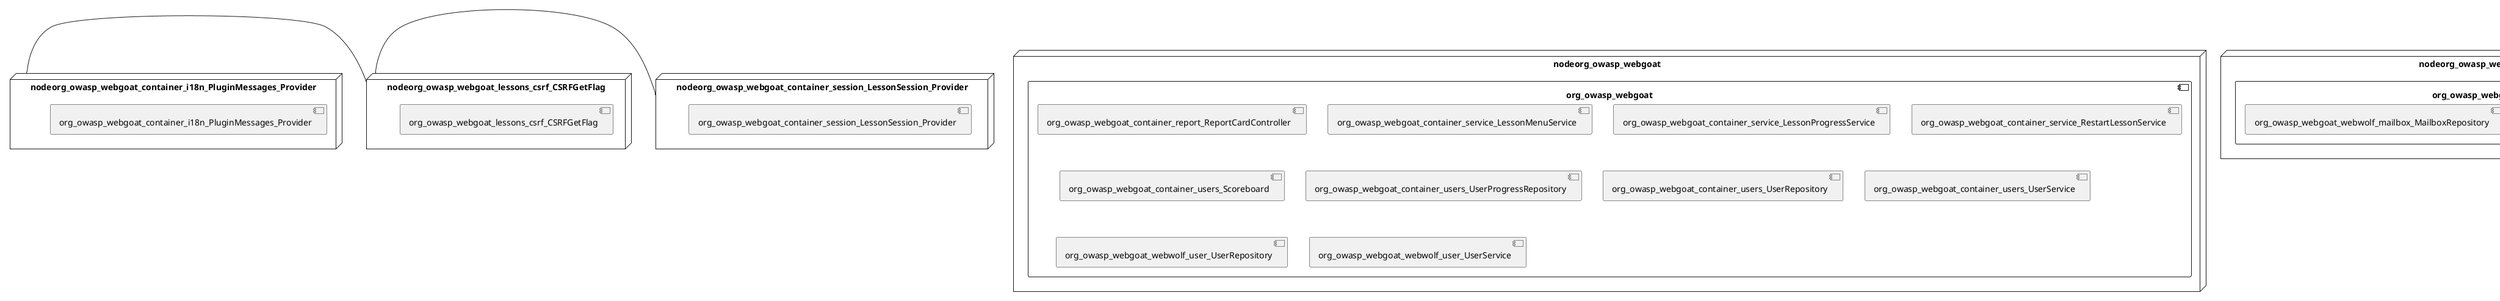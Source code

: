 @startuml
skinparam fixCircleLabelOverlapping true
skinparam componentStyle uml2
node nodeorg_owasp_webgoat {
component org_owasp_webgoat {
[org_owasp_webgoat_container_report_ReportCardController] [[webgoat-webgoat.system#_JgALUtxWEe-5u4FQ7H91Ow]]
[org_owasp_webgoat_container_service_LessonMenuService] [[webgoat-webgoat.system#_JgALUtxWEe-5u4FQ7H91Ow]]
[org_owasp_webgoat_container_service_LessonProgressService] [[webgoat-webgoat.system#_JgALUtxWEe-5u4FQ7H91Ow]]
[org_owasp_webgoat_container_service_RestartLessonService] [[webgoat-webgoat.system#_JgALUtxWEe-5u4FQ7H91Ow]]
[org_owasp_webgoat_container_users_Scoreboard] [[webgoat-webgoat.system#_JgALUtxWEe-5u4FQ7H91Ow]]
[org_owasp_webgoat_container_users_UserProgressRepository] [[webgoat-webgoat.system#_JgALUtxWEe-5u4FQ7H91Ow]]
[org_owasp_webgoat_container_users_UserRepository] [[webgoat-webgoat.system#_JgALUtxWEe-5u4FQ7H91Ow]]
[org_owasp_webgoat_container_users_UserService] [[webgoat-webgoat.system#_JgALUtxWEe-5u4FQ7H91Ow]]
[org_owasp_webgoat_webwolf_user_UserRepository] [[webgoat-webgoat.system#_JgALUtxWEe-5u4FQ7H91Ow]]
[org_owasp_webgoat_webwolf_user_UserService] [[webgoat-webgoat.system#_JgALUtxWEe-5u4FQ7H91Ow]]
}
}
node nodeorg_owasp_webgoat_webwolf_mailbox {
component org_owasp_webgoat_webwolf_mailbox {
[org_owasp_webgoat_webwolf_mailbox_MailboxController] [[webgoat-webgoat.system#_JgALUtxWEe-5u4FQ7H91Ow]]
[org_owasp_webgoat_webwolf_mailbox_MailboxRepository] [[webgoat-webgoat.system#_JgALUtxWEe-5u4FQ7H91Ow]]
}
}
node nodeorg_owasp_webgoat_container_HammerHead {
[org_owasp_webgoat_container_HammerHead] [[webgoat-webgoat.system#_JgALUtxWEe-5u4FQ7H91Ow]]
}
node nodeorg_owasp_webgoat_container_WebWolfRedirect {
[org_owasp_webgoat_container_WebWolfRedirect] [[webgoat-webgoat.system#_JgALUtxWEe-5u4FQ7H91Ow]]
}
node nodeorg_owasp_webgoat_container_controller_StartLesson {
[org_owasp_webgoat_container_controller_StartLesson] [[webgoat-webgoat.system#_JgALUtxWEe-5u4FQ7H91Ow]]
}
node nodeorg_owasp_webgoat_container_controller_Welcome {
[org_owasp_webgoat_container_controller_Welcome] [[webgoat-webgoat.system#_JgALUtxWEe-5u4FQ7H91Ow]]
}
node nodeorg_owasp_webgoat_container_i18n_PluginMessages_Provider {
[org_owasp_webgoat_container_i18n_PluginMessages_Provider] [[webgoat-webgoat.system#_JgALUtxWEe-5u4FQ7H91Ow]]
}
node nodeorg_owasp_webgoat_container_service_EnvironmentService {
[org_owasp_webgoat_container_service_EnvironmentService] [[webgoat-webgoat.system#_JgALUtxWEe-5u4FQ7H91Ow]]
}
node nodeorg_owasp_webgoat_container_service_HintService {
[org_owasp_webgoat_container_service_HintService] [[webgoat-webgoat.system#_JgALUtxWEe-5u4FQ7H91Ow]]
}
node nodeorg_owasp_webgoat_container_service_LabelDebugService {
[org_owasp_webgoat_container_service_LabelDebugService] [[webgoat-webgoat.system#_JgALUtxWEe-5u4FQ7H91Ow]]
}
node nodeorg_owasp_webgoat_container_service_LabelService {
[org_owasp_webgoat_container_service_LabelService] [[webgoat-webgoat.system#_JgALUtxWEe-5u4FQ7H91Ow]]
}
node nodeorg_owasp_webgoat_container_service_LessonInfoService {
[org_owasp_webgoat_container_service_LessonInfoService] [[webgoat-webgoat.system#_JgALUtxWEe-5u4FQ7H91Ow]]
}
node nodeorg_owasp_webgoat_container_service_SessionService {
[org_owasp_webgoat_container_service_SessionService] [[webgoat-webgoat.system#_JgALUtxWEe-5u4FQ7H91Ow]]
}
node nodeorg_owasp_webgoat_container_session_LessonSession_Provider {
[org_owasp_webgoat_container_session_LessonSession_Provider] [[webgoat-webgoat.system#_JgALUtxWEe-5u4FQ7H91Ow]]
}
node nodeorg_owasp_webgoat_container_users_RegistrationController {
[org_owasp_webgoat_container_users_RegistrationController] [[webgoat-webgoat.system#_JgALUtxWEe-5u4FQ7H91Ow]]
}
node nodeorg_owasp_webgoat_lessons_authbypass_VerifyAccount {
[org_owasp_webgoat_lessons_authbypass_VerifyAccount] [[webgoat-webgoat.system#_JgALUtxWEe-5u4FQ7H91Ow]]
}
node nodeorg_owasp_webgoat_lessons_bypassrestrictions_BypassRestrictionsFieldRestrictions {
[org_owasp_webgoat_lessons_bypassrestrictions_BypassRestrictionsFieldRestrictions] [[webgoat-webgoat.system#_JgALUtxWEe-5u4FQ7H91Ow]]
}
node nodeorg_owasp_webgoat_lessons_bypassrestrictions_BypassRestrictionsFrontendValidation {
[org_owasp_webgoat_lessons_bypassrestrictions_BypassRestrictionsFrontendValidation] [[webgoat-webgoat.system#_JgALUtxWEe-5u4FQ7H91Ow]]
}
node nodeorg_owasp_webgoat_lessons_challenges_FlagController {
[org_owasp_webgoat_lessons_challenges_FlagController] [[webgoat-webgoat.system#_JgALUtxWEe-5u4FQ7H91Ow]]
}
node nodeorg_owasp_webgoat_lessons_challenges_challenge1_Assignment1 {
[org_owasp_webgoat_lessons_challenges_challenge1_Assignment1] [[webgoat-webgoat.system#_JgALUtxWEe-5u4FQ7H91Ow]]
}
node nodeorg_owasp_webgoat_lessons_challenges_challenge1_ImageServlet {
[org_owasp_webgoat_lessons_challenges_challenge1_ImageServlet] [[webgoat-webgoat.system#_JgALUtxWEe-5u4FQ7H91Ow]]
}
node nodeorg_owasp_webgoat_lessons_challenges_challenge5_Assignment5 {
[org_owasp_webgoat_lessons_challenges_challenge5_Assignment5] [[webgoat-webgoat.system#_JgALUtxWEe-5u4FQ7H91Ow]]
}
node nodeorg_owasp_webgoat_lessons_challenges_challenge7_Assignment7 {
[org_owasp_webgoat_lessons_challenges_challenge7_Assignment7] [[webgoat-webgoat.system#_JgALUtxWEe-5u4FQ7H91Ow]]
}
node nodeorg_owasp_webgoat_lessons_challenges_challenge8_Assignment8 {
[org_owasp_webgoat_lessons_challenges_challenge8_Assignment8] [[webgoat-webgoat.system#_JgALUtxWEe-5u4FQ7H91Ow]]
}
node nodeorg_owasp_webgoat_lessons_chromedevtools_NetworkDummy {
[org_owasp_webgoat_lessons_chromedevtools_NetworkDummy] [[webgoat-webgoat.system#_JgALUtxWEe-5u4FQ7H91Ow]]
}
node nodeorg_owasp_webgoat_lessons_chromedevtools_NetworkLesson {
[org_owasp_webgoat_lessons_chromedevtools_NetworkLesson] [[webgoat-webgoat.system#_JgALUtxWEe-5u4FQ7H91Ow]]
}
node nodeorg_owasp_webgoat_lessons_cia_CIAQuiz {
[org_owasp_webgoat_lessons_cia_CIAQuiz] [[webgoat-webgoat.system#_JgALUtxWEe-5u4FQ7H91Ow]]
}
node nodeorg_owasp_webgoat_lessons_clientsidefiltering_ClientSideFilteringAssignment {
[org_owasp_webgoat_lessons_clientsidefiltering_ClientSideFilteringAssignment] [[webgoat-webgoat.system#_JgALUtxWEe-5u4FQ7H91Ow]]
}
node nodeorg_owasp_webgoat_lessons_clientsidefiltering_ClientSideFilteringFreeAssignment {
[org_owasp_webgoat_lessons_clientsidefiltering_ClientSideFilteringFreeAssignment] [[webgoat-webgoat.system#_JgALUtxWEe-5u4FQ7H91Ow]]
}
node nodeorg_owasp_webgoat_lessons_clientsidefiltering_Salaries {
[org_owasp_webgoat_lessons_clientsidefiltering_Salaries] [[webgoat-webgoat.system#_JgALUtxWEe-5u4FQ7H91Ow]]
}
node nodeorg_owasp_webgoat_lessons_clientsidefiltering_ShopEndpoint {
[org_owasp_webgoat_lessons_clientsidefiltering_ShopEndpoint] [[webgoat-webgoat.system#_JgALUtxWEe-5u4FQ7H91Ow]]
}
node nodeorg_owasp_webgoat_lessons_cryptography_EncodingAssignment {
[org_owasp_webgoat_lessons_cryptography_EncodingAssignment] [[webgoat-webgoat.system#_JgALUtxWEe-5u4FQ7H91Ow]]
}
node nodeorg_owasp_webgoat_lessons_cryptography_HashingAssignment {
[org_owasp_webgoat_lessons_cryptography_HashingAssignment] [[webgoat-webgoat.system#_JgALUtxWEe-5u4FQ7H91Ow]]
}
node nodeorg_owasp_webgoat_lessons_cryptography_SecureDefaultsAssignment {
[org_owasp_webgoat_lessons_cryptography_SecureDefaultsAssignment] [[webgoat-webgoat.system#_JgALUtxWEe-5u4FQ7H91Ow]]
}
node nodeorg_owasp_webgoat_lessons_cryptography_SigningAssignment {
[org_owasp_webgoat_lessons_cryptography_SigningAssignment] [[webgoat-webgoat.system#_JgALUtxWEe-5u4FQ7H91Ow]]
}
node nodeorg_owasp_webgoat_lessons_cryptography_XOREncodingAssignment {
[org_owasp_webgoat_lessons_cryptography_XOREncodingAssignment] [[webgoat-webgoat.system#_JgALUtxWEe-5u4FQ7H91Ow]]
}
node nodeorg_owasp_webgoat_lessons_csrf_CSRFConfirmFlag1 {
[org_owasp_webgoat_lessons_csrf_CSRFConfirmFlag1] [[webgoat-webgoat.system#_JgALUtxWEe-5u4FQ7H91Ow]]
}
node nodeorg_owasp_webgoat_lessons_csrf_CSRFFeedback {
[org_owasp_webgoat_lessons_csrf_CSRFFeedback] [[webgoat-webgoat.system#_JgALUtxWEe-5u4FQ7H91Ow]]
}
node nodeorg_owasp_webgoat_lessons_csrf_CSRFGetFlag {
[org_owasp_webgoat_lessons_csrf_CSRFGetFlag] [[webgoat-webgoat.system#_JgALUtxWEe-5u4FQ7H91Ow]]
}
node nodeorg_owasp_webgoat_lessons_csrf_CSRFLogin {
[org_owasp_webgoat_lessons_csrf_CSRFLogin] [[webgoat-webgoat.system#_JgALUtxWEe-5u4FQ7H91Ow]]
}
node nodeorg_owasp_webgoat_lessons_csrf_ForgedReviews {
[org_owasp_webgoat_lessons_csrf_ForgedReviews] [[webgoat-webgoat.system#_JgALUtxWEe-5u4FQ7H91Ow]]
}
node nodeorg_owasp_webgoat_lessons_deserialization_InsecureDeserializationTask {
[org_owasp_webgoat_lessons_deserialization_InsecureDeserializationTask] [[webgoat-webgoat.system#_JgALUtxWEe-5u4FQ7H91Ow]]
}
node nodeorg_owasp_webgoat_lessons_hijacksession_HijackSessionAssignment {
[org_owasp_webgoat_lessons_hijacksession_HijackSessionAssignment] [[webgoat-webgoat.system#_JgALUtxWEe-5u4FQ7H91Ow]]
}
node nodeorg_owasp_webgoat_lessons_htmltampering_HtmlTamperingTask {
[org_owasp_webgoat_lessons_htmltampering_HtmlTamperingTask] [[webgoat-webgoat.system#_JgALUtxWEe-5u4FQ7H91Ow]]
}
node nodeorg_owasp_webgoat_lessons_httpbasics_HttpBasicsLesson {
[org_owasp_webgoat_lessons_httpbasics_HttpBasicsLesson] [[webgoat-webgoat.system#_JgALUtxWEe-5u4FQ7H91Ow]]
}
node nodeorg_owasp_webgoat_lessons_httpbasics_HttpBasicsQuiz {
[org_owasp_webgoat_lessons_httpbasics_HttpBasicsQuiz] [[webgoat-webgoat.system#_JgALUtxWEe-5u4FQ7H91Ow]]
}
node nodeorg_owasp_webgoat_lessons_httpproxies_HttpBasicsInterceptRequest {
[org_owasp_webgoat_lessons_httpproxies_HttpBasicsInterceptRequest] [[webgoat-webgoat.system#_JgALUtxWEe-5u4FQ7H91Ow]]
}
node nodeorg_owasp_webgoat_lessons_idor_IDORDiffAttributes {
[org_owasp_webgoat_lessons_idor_IDORDiffAttributes] [[webgoat-webgoat.system#_JgALUtxWEe-5u4FQ7H91Ow]]
}
node nodeorg_owasp_webgoat_lessons_idor_IDOREditOtherProfile {
[org_owasp_webgoat_lessons_idor_IDOREditOtherProfile] [[webgoat-webgoat.system#_JgALUtxWEe-5u4FQ7H91Ow]]
}
node nodeorg_owasp_webgoat_lessons_idor_IDORLogin {
[org_owasp_webgoat_lessons_idor_IDORLogin] [[webgoat-webgoat.system#_JgALUtxWEe-5u4FQ7H91Ow]]
}
node nodeorg_owasp_webgoat_lessons_idor_IDORViewOtherProfile {
[org_owasp_webgoat_lessons_idor_IDORViewOtherProfile] [[webgoat-webgoat.system#_JgALUtxWEe-5u4FQ7H91Ow]]
}
node nodeorg_owasp_webgoat_lessons_idor_IDORViewOwnProfile {
[org_owasp_webgoat_lessons_idor_IDORViewOwnProfile] [[webgoat-webgoat.system#_JgALUtxWEe-5u4FQ7H91Ow]]
}
node nodeorg_owasp_webgoat_lessons_idor_IDORViewOwnProfileAltUrl {
[org_owasp_webgoat_lessons_idor_IDORViewOwnProfileAltUrl] [[webgoat-webgoat.system#_JgALUtxWEe-5u4FQ7H91Ow]]
}
node nodeorg_owasp_webgoat_lessons_insecurelogin_InsecureLoginTask {
[org_owasp_webgoat_lessons_insecurelogin_InsecureLoginTask] [[webgoat-webgoat.system#_JgALUtxWEe-5u4FQ7H91Ow]]
}
node nodeorg_owasp_webgoat_lessons_jwt_JWTDecodeEndpoint {
[org_owasp_webgoat_lessons_jwt_JWTDecodeEndpoint] [[webgoat-webgoat.system#_JgALUtxWEe-5u4FQ7H91Ow]]
}
node nodeorg_owasp_webgoat_lessons_jwt_JWTQuiz {
[org_owasp_webgoat_lessons_jwt_JWTQuiz] [[webgoat-webgoat.system#_JgALUtxWEe-5u4FQ7H91Ow]]
}
node nodeorg_owasp_webgoat_lessons_jwt_JWTRefreshEndpoint {
[org_owasp_webgoat_lessons_jwt_JWTRefreshEndpoint] [[webgoat-webgoat.system#_JgALUtxWEe-5u4FQ7H91Ow]]
}
node nodeorg_owasp_webgoat_lessons_jwt_JWTSecretKeyEndpoint {
[org_owasp_webgoat_lessons_jwt_JWTSecretKeyEndpoint] [[webgoat-webgoat.system#_JgALUtxWEe-5u4FQ7H91Ow]]
}
node nodeorg_owasp_webgoat_lessons_jwt_JWTVotesEndpoint {
[org_owasp_webgoat_lessons_jwt_JWTVotesEndpoint] [[webgoat-webgoat.system#_JgALUtxWEe-5u4FQ7H91Ow]]
}
node nodeorg_owasp_webgoat_lessons_jwt_claimmisuse_JWTHeaderJKUEndpoint {
[org_owasp_webgoat_lessons_jwt_claimmisuse_JWTHeaderJKUEndpoint] [[webgoat-webgoat.system#_JgALUtxWEe-5u4FQ7H91Ow]]
}
node nodeorg_owasp_webgoat_lessons_jwt_claimmisuse_JWTHeaderKIDEndpoint {
[org_owasp_webgoat_lessons_jwt_claimmisuse_JWTHeaderKIDEndpoint] [[webgoat-webgoat.system#_JgALUtxWEe-5u4FQ7H91Ow]]
}
node nodeorg_owasp_webgoat_lessons_lessontemplate_SampleAttack {
[org_owasp_webgoat_lessons_lessontemplate_SampleAttack] [[webgoat-webgoat.system#_JgALUtxWEe-5u4FQ7H91Ow]]
}
node nodeorg_owasp_webgoat_lessons_logging_LogBleedingTask {
[org_owasp_webgoat_lessons_logging_LogBleedingTask] [[webgoat-webgoat.system#_JgALUtxWEe-5u4FQ7H91Ow]]
}
node nodeorg_owasp_webgoat_lessons_logging_LogSpoofingTask {
[org_owasp_webgoat_lessons_logging_LogSpoofingTask] [[webgoat-webgoat.system#_JgALUtxWEe-5u4FQ7H91Ow]]
}
node nodeorg_owasp_webgoat_lessons_missingac_MissingFunctionACHiddenMenus {
[org_owasp_webgoat_lessons_missingac_MissingFunctionACHiddenMenus] [[webgoat-webgoat.system#_JgALUtxWEe-5u4FQ7H91Ow]]
}
node nodeorg_owasp_webgoat_lessons_missingac_MissingFunctionACUsers {
[org_owasp_webgoat_lessons_missingac_MissingFunctionACUsers] [[webgoat-webgoat.system#_JgALUtxWEe-5u4FQ7H91Ow]]
}
node nodeorg_owasp_webgoat_lessons_missingac_MissingFunctionACYourHash {
[org_owasp_webgoat_lessons_missingac_MissingFunctionACYourHash] [[webgoat-webgoat.system#_JgALUtxWEe-5u4FQ7H91Ow]]
}
node nodeorg_owasp_webgoat_lessons_missingac_MissingFunctionACYourHashAdmin {
[org_owasp_webgoat_lessons_missingac_MissingFunctionACYourHashAdmin] [[webgoat-webgoat.system#_JgALUtxWEe-5u4FQ7H91Ow]]
}
node nodeorg_owasp_webgoat_lessons_passwordreset_QuestionsAssignment {
[org_owasp_webgoat_lessons_passwordreset_QuestionsAssignment] [[webgoat-webgoat.system#_JgALUtxWEe-5u4FQ7H91Ow]]
}
node nodeorg_owasp_webgoat_lessons_passwordreset_ResetLinkAssignment {
[org_owasp_webgoat_lessons_passwordreset_ResetLinkAssignment] [[webgoat-webgoat.system#_JgALUtxWEe-5u4FQ7H91Ow]]
}
node nodeorg_owasp_webgoat_lessons_passwordreset_ResetLinkAssignmentForgotPassword {
[org_owasp_webgoat_lessons_passwordreset_ResetLinkAssignmentForgotPassword] [[webgoat-webgoat.system#_JgALUtxWEe-5u4FQ7H91Ow]]
}
node nodeorg_owasp_webgoat_lessons_passwordreset_SecurityQuestionAssignment {
[org_owasp_webgoat_lessons_passwordreset_SecurityQuestionAssignment] [[webgoat-webgoat.system#_JgALUtxWEe-5u4FQ7H91Ow]]
}
node nodeorg_owasp_webgoat_lessons_passwordreset_SimpleMailAssignment {
[org_owasp_webgoat_lessons_passwordreset_SimpleMailAssignment] [[webgoat-webgoat.system#_JgALUtxWEe-5u4FQ7H91Ow]]
}
node nodeorg_owasp_webgoat_lessons_pathtraversal_ProfileUpload {
[org_owasp_webgoat_lessons_pathtraversal_ProfileUpload] [[webgoat-webgoat.system#_JgALUtxWEe-5u4FQ7H91Ow]]
}
node nodeorg_owasp_webgoat_lessons_pathtraversal_ProfileUploadFix {
[org_owasp_webgoat_lessons_pathtraversal_ProfileUploadFix] [[webgoat-webgoat.system#_JgALUtxWEe-5u4FQ7H91Ow]]
}
node nodeorg_owasp_webgoat_lessons_pathtraversal_ProfileUploadRemoveUserInput {
[org_owasp_webgoat_lessons_pathtraversal_ProfileUploadRemoveUserInput] [[webgoat-webgoat.system#_JgALUtxWEe-5u4FQ7H91Ow]]
}
node nodeorg_owasp_webgoat_lessons_pathtraversal_ProfileUploadRetrieval {
[org_owasp_webgoat_lessons_pathtraversal_ProfileUploadRetrieval] [[webgoat-webgoat.system#_JgALUtxWEe-5u4FQ7H91Ow]]
}
node nodeorg_owasp_webgoat_lessons_pathtraversal_ProfileZipSlip {
[org_owasp_webgoat_lessons_pathtraversal_ProfileZipSlip] [[webgoat-webgoat.system#_JgALUtxWEe-5u4FQ7H91Ow]]
}
node nodeorg_owasp_webgoat_lessons_securepasswords_SecurePasswordsAssignment {
[org_owasp_webgoat_lessons_securepasswords_SecurePasswordsAssignment] [[webgoat-webgoat.system#_JgALUtxWEe-5u4FQ7H91Ow]]
}
node nodeorg_owasp_webgoat_lessons_spoofcookie_SpoofCookieAssignment {
[org_owasp_webgoat_lessons_spoofcookie_SpoofCookieAssignment] [[webgoat-webgoat.system#_JgALUtxWEe-5u4FQ7H91Ow]]
}
node nodeorg_owasp_webgoat_lessons_sqlinjection_advanced_SqlInjectionChallenge {
[org_owasp_webgoat_lessons_sqlinjection_advanced_SqlInjectionChallenge] [[webgoat-webgoat.system#_JgALUtxWEe-5u4FQ7H91Ow]]
}
node nodeorg_owasp_webgoat_lessons_sqlinjection_advanced_SqlInjectionChallengeLogin {
[org_owasp_webgoat_lessons_sqlinjection_advanced_SqlInjectionChallengeLogin] [[webgoat-webgoat.system#_JgALUtxWEe-5u4FQ7H91Ow]]
}
node nodeorg_owasp_webgoat_lessons_sqlinjection_advanced_SqlInjectionLesson6a {
[org_owasp_webgoat_lessons_sqlinjection_advanced_SqlInjectionLesson6a] [[webgoat-webgoat.system#_JgALUtxWEe-5u4FQ7H91Ow]]
}
node nodeorg_owasp_webgoat_lessons_sqlinjection_advanced_SqlInjectionLesson6b {
[org_owasp_webgoat_lessons_sqlinjection_advanced_SqlInjectionLesson6b] [[webgoat-webgoat.system#_JgALUtxWEe-5u4FQ7H91Ow]]
}
node nodeorg_owasp_webgoat_lessons_sqlinjection_advanced_SqlInjectionQuiz {
[org_owasp_webgoat_lessons_sqlinjection_advanced_SqlInjectionQuiz] [[webgoat-webgoat.system#_JgALUtxWEe-5u4FQ7H91Ow]]
}
node nodeorg_owasp_webgoat_lessons_sqlinjection_introduction_SqlInjectionLesson10 {
[org_owasp_webgoat_lessons_sqlinjection_introduction_SqlInjectionLesson10] [[webgoat-webgoat.system#_JgALUtxWEe-5u4FQ7H91Ow]]
}
node nodeorg_owasp_webgoat_lessons_sqlinjection_introduction_SqlInjectionLesson2 {
[org_owasp_webgoat_lessons_sqlinjection_introduction_SqlInjectionLesson2] [[webgoat-webgoat.system#_JgALUtxWEe-5u4FQ7H91Ow]]
}
node nodeorg_owasp_webgoat_lessons_sqlinjection_introduction_SqlInjectionLesson3 {
[org_owasp_webgoat_lessons_sqlinjection_introduction_SqlInjectionLesson3] [[webgoat-webgoat.system#_JgALUtxWEe-5u4FQ7H91Ow]]
}
node nodeorg_owasp_webgoat_lessons_sqlinjection_introduction_SqlInjectionLesson4 {
[org_owasp_webgoat_lessons_sqlinjection_introduction_SqlInjectionLesson4] [[webgoat-webgoat.system#_JgALUtxWEe-5u4FQ7H91Ow]]
}
node nodeorg_owasp_webgoat_lessons_sqlinjection_introduction_SqlInjectionLesson5 {
[org_owasp_webgoat_lessons_sqlinjection_introduction_SqlInjectionLesson5] [[webgoat-webgoat.system#_JgALUtxWEe-5u4FQ7H91Ow]]
}
node nodeorg_owasp_webgoat_lessons_sqlinjection_introduction_SqlInjectionLesson5a {
[org_owasp_webgoat_lessons_sqlinjection_introduction_SqlInjectionLesson5a] [[webgoat-webgoat.system#_JgALUtxWEe-5u4FQ7H91Ow]]
}
node nodeorg_owasp_webgoat_lessons_sqlinjection_introduction_SqlInjectionLesson5b {
[org_owasp_webgoat_lessons_sqlinjection_introduction_SqlInjectionLesson5b] [[webgoat-webgoat.system#_JgALUtxWEe-5u4FQ7H91Ow]]
}
node nodeorg_owasp_webgoat_lessons_sqlinjection_introduction_SqlInjectionLesson8 {
[org_owasp_webgoat_lessons_sqlinjection_introduction_SqlInjectionLesson8] [[webgoat-webgoat.system#_JgALUtxWEe-5u4FQ7H91Ow]]
}
node nodeorg_owasp_webgoat_lessons_sqlinjection_introduction_SqlInjectionLesson9 {
[org_owasp_webgoat_lessons_sqlinjection_introduction_SqlInjectionLesson9] [[webgoat-webgoat.system#_JgALUtxWEe-5u4FQ7H91Ow]]
}
node nodeorg_owasp_webgoat_lessons_sqlinjection_mitigation_Servers {
[org_owasp_webgoat_lessons_sqlinjection_mitigation_Servers] [[webgoat-webgoat.system#_JgALUtxWEe-5u4FQ7H91Ow]]
}
node nodeorg_owasp_webgoat_lessons_sqlinjection_mitigation_SqlInjectionLesson10a {
[org_owasp_webgoat_lessons_sqlinjection_mitigation_SqlInjectionLesson10a] [[webgoat-webgoat.system#_JgALUtxWEe-5u4FQ7H91Ow]]
}
node nodeorg_owasp_webgoat_lessons_sqlinjection_mitigation_SqlInjectionLesson10b {
[org_owasp_webgoat_lessons_sqlinjection_mitigation_SqlInjectionLesson10b] [[webgoat-webgoat.system#_JgALUtxWEe-5u4FQ7H91Ow]]
}
node nodeorg_owasp_webgoat_lessons_sqlinjection_mitigation_SqlInjectionLesson13 {
[org_owasp_webgoat_lessons_sqlinjection_mitigation_SqlInjectionLesson13] [[webgoat-webgoat.system#_JgALUtxWEe-5u4FQ7H91Ow]]
}
node nodeorg_owasp_webgoat_lessons_sqlinjection_mitigation_SqlOnlyInputValidation {
[org_owasp_webgoat_lessons_sqlinjection_mitigation_SqlOnlyInputValidation] [[webgoat-webgoat.system#_JgALUtxWEe-5u4FQ7H91Ow]]
}
node nodeorg_owasp_webgoat_lessons_sqlinjection_mitigation_SqlOnlyInputValidationOnKeywords {
[org_owasp_webgoat_lessons_sqlinjection_mitigation_SqlOnlyInputValidationOnKeywords] [[webgoat-webgoat.system#_JgALUtxWEe-5u4FQ7H91Ow]]
}
node nodeorg_owasp_webgoat_lessons_ssrf_SSRFTask1 {
[org_owasp_webgoat_lessons_ssrf_SSRFTask1] [[webgoat-webgoat.system#_JgALUtxWEe-5u4FQ7H91Ow]]
}
node nodeorg_owasp_webgoat_lessons_ssrf_SSRFTask2 {
[org_owasp_webgoat_lessons_ssrf_SSRFTask2] [[webgoat-webgoat.system#_JgALUtxWEe-5u4FQ7H91Ow]]
}
node nodeorg_owasp_webgoat_lessons_vulnerablecomponents_VulnerableComponentsLesson {
[org_owasp_webgoat_lessons_vulnerablecomponents_VulnerableComponentsLesson] [[webgoat-webgoat.system#_JgALUtxWEe-5u4FQ7H91Ow]]
}
node nodeorg_owasp_webgoat_lessons_webwolfintroduction_LandingAssignment {
[org_owasp_webgoat_lessons_webwolfintroduction_LandingAssignment] [[webgoat-webgoat.system#_JgALUtxWEe-5u4FQ7H91Ow]]
}
node nodeorg_owasp_webgoat_lessons_webwolfintroduction_MailAssignment {
[org_owasp_webgoat_lessons_webwolfintroduction_MailAssignment] [[webgoat-webgoat.system#_JgALUtxWEe-5u4FQ7H91Ow]]
}
node nodeorg_owasp_webgoat_lessons_xss_CrossSiteScriptingLesson1 {
[org_owasp_webgoat_lessons_xss_CrossSiteScriptingLesson1] [[webgoat-webgoat.system#_JgALUtxWEe-5u4FQ7H91Ow]]
}
node nodeorg_owasp_webgoat_lessons_xss_CrossSiteScriptingLesson5a {
[org_owasp_webgoat_lessons_xss_CrossSiteScriptingLesson5a] [[webgoat-webgoat.system#_JgALUtxWEe-5u4FQ7H91Ow]]
}
node nodeorg_owasp_webgoat_lessons_xss_CrossSiteScriptingLesson6a {
[org_owasp_webgoat_lessons_xss_CrossSiteScriptingLesson6a] [[webgoat-webgoat.system#_JgALUtxWEe-5u4FQ7H91Ow]]
}
node nodeorg_owasp_webgoat_lessons_xss_CrossSiteScriptingQuiz {
[org_owasp_webgoat_lessons_xss_CrossSiteScriptingQuiz] [[webgoat-webgoat.system#_JgALUtxWEe-5u4FQ7H91Ow]]
}
node nodeorg_owasp_webgoat_lessons_xss_DOMCrossSiteScripting {
[org_owasp_webgoat_lessons_xss_DOMCrossSiteScripting] [[webgoat-webgoat.system#_JgALUtxWEe-5u4FQ7H91Ow]]
}
node nodeorg_owasp_webgoat_lessons_xss_DOMCrossSiteScriptingVerifier {
[org_owasp_webgoat_lessons_xss_DOMCrossSiteScriptingVerifier] [[webgoat-webgoat.system#_JgALUtxWEe-5u4FQ7H91Ow]]
}
node nodeorg_owasp_webgoat_lessons_xss_mitigation_CrossSiteScriptingLesson3 {
[org_owasp_webgoat_lessons_xss_mitigation_CrossSiteScriptingLesson3] [[webgoat-webgoat.system#_JgALUtxWEe-5u4FQ7H91Ow]]
}
node nodeorg_owasp_webgoat_lessons_xss_mitigation_CrossSiteScriptingLesson4 {
[org_owasp_webgoat_lessons_xss_mitigation_CrossSiteScriptingLesson4] [[webgoat-webgoat.system#_JgALUtxWEe-5u4FQ7H91Ow]]
}
node nodeorg_owasp_webgoat_lessons_xss_stored_StoredCrossSiteScriptingVerifier {
[org_owasp_webgoat_lessons_xss_stored_StoredCrossSiteScriptingVerifier] [[webgoat-webgoat.system#_JgALUtxWEe-5u4FQ7H91Ow]]
}
node nodeorg_owasp_webgoat_lessons_xss_stored_StoredXssComments {
[org_owasp_webgoat_lessons_xss_stored_StoredXssComments] [[webgoat-webgoat.system#_JgALUtxWEe-5u4FQ7H91Ow]]
}
node nodeorg_owasp_webgoat_lessons_xxe_BlindSendFileAssignment {
[org_owasp_webgoat_lessons_xxe_BlindSendFileAssignment] [[webgoat-webgoat.system#_JgALUtxWEe-5u4FQ7H91Ow]]
}
node nodeorg_owasp_webgoat_lessons_xxe_CommentsEndpoint {
[org_owasp_webgoat_lessons_xxe_CommentsEndpoint] [[webgoat-webgoat.system#_JgALUtxWEe-5u4FQ7H91Ow]]
}
node nodeorg_owasp_webgoat_lessons_xxe_ContentTypeAssignment {
[org_owasp_webgoat_lessons_xxe_ContentTypeAssignment] [[webgoat-webgoat.system#_JgALUtxWEe-5u4FQ7H91Ow]]
}
node nodeorg_owasp_webgoat_lessons_xxe_SimpleXXE {
[org_owasp_webgoat_lessons_xxe_SimpleXXE] [[webgoat-webgoat.system#_JgALUtxWEe-5u4FQ7H91Ow]]
}
node nodeorg_owasp_webgoat_webwolf_FileServer {
[org_owasp_webgoat_webwolf_FileServer] [[webgoat-webgoat.system#_JgALUtxWEe-5u4FQ7H91Ow]]
}
node nodeorg_owasp_webgoat_webwolf_jwt_JWTController {
[org_owasp_webgoat_webwolf_jwt_JWTController] [[webgoat-webgoat.system#_JgALUtxWEe-5u4FQ7H91Ow]]
}
node nodeorg_owasp_webgoat_webwolf_requests_LandingPage {
[org_owasp_webgoat_webwolf_requests_LandingPage] [[webgoat-webgoat.system#_JgALUtxWEe-5u4FQ7H91Ow]]
}
node nodeorg_owasp_webgoat_webwolf_requests_Requests {
[org_owasp_webgoat_webwolf_requests_Requests] [[webgoat-webgoat.system#_JgALUtxWEe-5u4FQ7H91Ow]]
}
[nodeorg_owasp_webgoat_container_i18n_PluginMessages_Provider] - [nodeorg_owasp_webgoat_lessons_csrf_CSRFGetFlag]
[nodeorg_owasp_webgoat_container_session_LessonSession_Provider] - [nodeorg_owasp_webgoat_lessons_csrf_CSRFGetFlag]

@enduml
